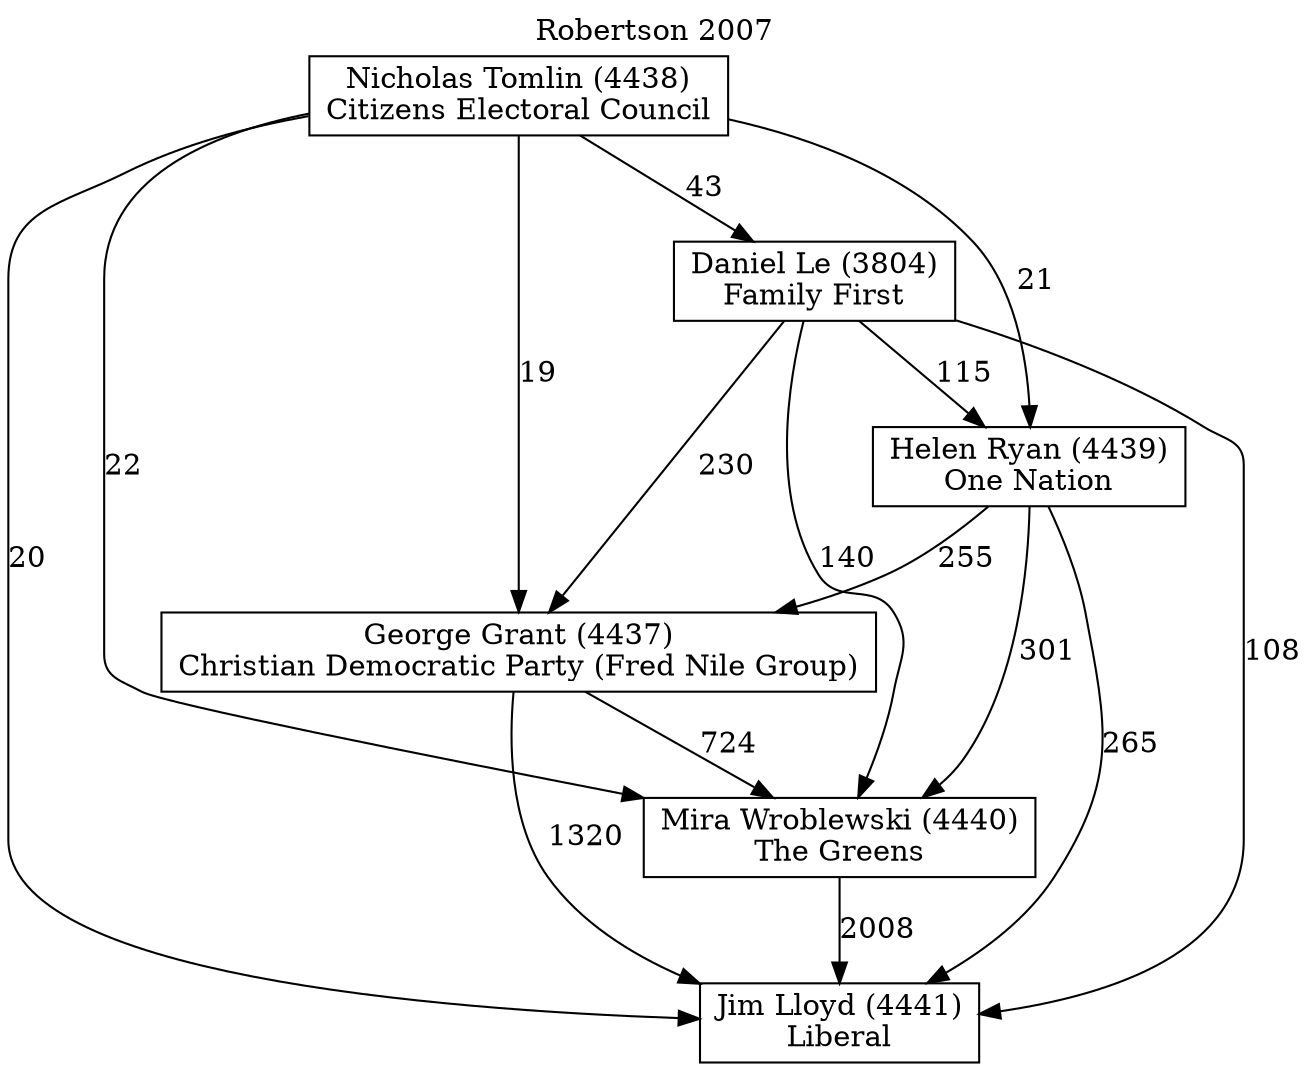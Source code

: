 // House preference flow
digraph "Jim Lloyd (4441)_Robertson_2007" {
	graph [label="Robertson 2007" labelloc=t mclimit=2]
	node [shape=box]
	"Jim Lloyd (4441)" [label="Jim Lloyd (4441)
Liberal"]
	"Mira Wroblewski (4440)" [label="Mira Wroblewski (4440)
The Greens"]
	"George Grant (4437)" [label="George Grant (4437)
Christian Democratic Party (Fred Nile Group)"]
	"Helen Ryan (4439)" [label="Helen Ryan (4439)
One Nation"]
	"Daniel Le (3804)" [label="Daniel Le (3804)
Family First"]
	"Nicholas Tomlin (4438)" [label="Nicholas Tomlin (4438)
Citizens Electoral Council"]
	"Mira Wroblewski (4440)" -> "Jim Lloyd (4441)" [label=2008]
	"George Grant (4437)" -> "Mira Wroblewski (4440)" [label=724]
	"Helen Ryan (4439)" -> "George Grant (4437)" [label=255]
	"Daniel Le (3804)" -> "Helen Ryan (4439)" [label=115]
	"Nicholas Tomlin (4438)" -> "Daniel Le (3804)" [label=43]
	"George Grant (4437)" -> "Jim Lloyd (4441)" [label=1320]
	"Helen Ryan (4439)" -> "Jim Lloyd (4441)" [label=265]
	"Daniel Le (3804)" -> "Jim Lloyd (4441)" [label=108]
	"Nicholas Tomlin (4438)" -> "Jim Lloyd (4441)" [label=20]
	"Nicholas Tomlin (4438)" -> "Helen Ryan (4439)" [label=21]
	"Daniel Le (3804)" -> "George Grant (4437)" [label=230]
	"Nicholas Tomlin (4438)" -> "George Grant (4437)" [label=19]
	"Helen Ryan (4439)" -> "Mira Wroblewski (4440)" [label=301]
	"Daniel Le (3804)" -> "Mira Wroblewski (4440)" [label=140]
	"Nicholas Tomlin (4438)" -> "Mira Wroblewski (4440)" [label=22]
}
